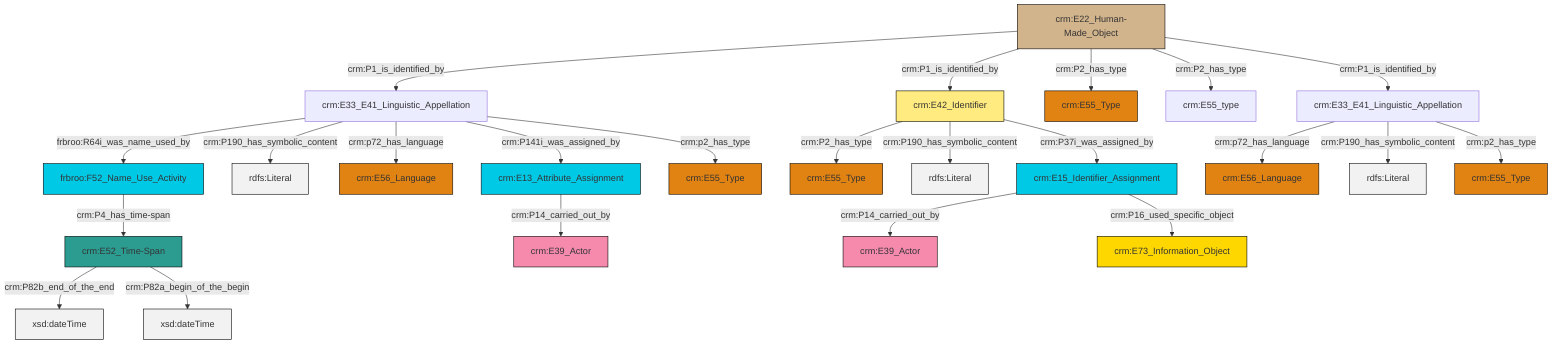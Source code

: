 graph TD
classDef Literal fill:#f2f2f2,stroke:#000000;
classDef CRM_Entity fill:#FFFFFF,stroke:#000000;
classDef Temporal_Entity fill:#00C9E6, stroke:#000000;
classDef Type fill:#E18312, stroke:#000000;
classDef Time-Span fill:#2C9C91, stroke:#000000;
classDef Appellation fill:#FFEB7F, stroke:#000000;
classDef Place fill:#008836, stroke:#000000;
classDef Persistent_Item fill:#B266B2, stroke:#000000;
classDef Conceptual_Object fill:#FFD700, stroke:#000000;
classDef Physical_Thing fill:#D2B48C, stroke:#000000;
classDef Actor fill:#f58aad, stroke:#000000;
classDef PC_Classes fill:#4ce600, stroke:#000000;
classDef Multi fill:#cccccc,stroke:#000000;

2["crm:E33_E41_Linguistic_Appellation"]:::Default -->|frbroo:R64i_was_name_used_by| 3["frbroo:F52_Name_Use_Activity"]:::Temporal_Entity
0["crm:E33_E41_Linguistic_Appellation"]:::Default -->|crm:p72_has_language| 4["crm:E56_Language"]:::Type
0["crm:E33_E41_Linguistic_Appellation"]:::Default -->|crm:P190_has_symbolic_content| 7[rdfs:Literal]:::Literal
9["crm:E52_Time-Span"]:::Time-Span -->|crm:P82b_end_of_the_end| 11[xsd:dateTime]:::Literal
12["crm:E22_Human-Made_Object"]:::Physical_Thing -->|crm:P1_is_identified_by| 2["crm:E33_E41_Linguistic_Appellation"]:::Default
13["crm:E15_Identifier_Assignment"]:::Temporal_Entity -->|crm:P14_carried_out_by| 16["crm:E39_Actor"]:::Actor
18["crm:E42_Identifier"]:::Appellation -->|crm:P2_has_type| 19["crm:E55_Type"]:::Type
12["crm:E22_Human-Made_Object"]:::Physical_Thing -->|crm:P1_is_identified_by| 18["crm:E42_Identifier"]:::Appellation
20["crm:E13_Attribute_Assignment"]:::Temporal_Entity -->|crm:P14_carried_out_by| 21["crm:E39_Actor"]:::Actor
12["crm:E22_Human-Made_Object"]:::Physical_Thing -->|crm:P2_has_type| 22["crm:E55_Type"]:::Type
12["crm:E22_Human-Made_Object"]:::Physical_Thing -->|crm:P2_has_type| 25["crm:E55_type"]:::Default
13["crm:E15_Identifier_Assignment"]:::Temporal_Entity -->|crm:P16_used_specific_object| 5["crm:E73_Information_Object"]:::Conceptual_Object
2["crm:E33_E41_Linguistic_Appellation"]:::Default -->|crm:P190_has_symbolic_content| 26[rdfs:Literal]:::Literal
2["crm:E33_E41_Linguistic_Appellation"]:::Default -->|crm:p72_has_language| 29["crm:E56_Language"]:::Type
18["crm:E42_Identifier"]:::Appellation -->|crm:P190_has_symbolic_content| 30[rdfs:Literal]:::Literal
2["crm:E33_E41_Linguistic_Appellation"]:::Default -->|crm:P141i_was_assigned_by| 20["crm:E13_Attribute_Assignment"]:::Temporal_Entity
18["crm:E42_Identifier"]:::Appellation -->|crm:P37i_was_assigned_by| 13["crm:E15_Identifier_Assignment"]:::Temporal_Entity
0["crm:E33_E41_Linguistic_Appellation"]:::Default -->|crm:p2_has_type| 27["crm:E55_Type"]:::Type
12["crm:E22_Human-Made_Object"]:::Physical_Thing -->|crm:P1_is_identified_by| 0["crm:E33_E41_Linguistic_Appellation"]:::Default
9["crm:E52_Time-Span"]:::Time-Span -->|crm:P82a_begin_of_the_begin| 37[xsd:dateTime]:::Literal
3["frbroo:F52_Name_Use_Activity"]:::Temporal_Entity -->|crm:P4_has_time-span| 9["crm:E52_Time-Span"]:::Time-Span
2["crm:E33_E41_Linguistic_Appellation"]:::Default -->|crm:p2_has_type| 40["crm:E55_Type"]:::Type
